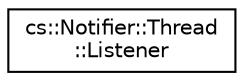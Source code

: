 digraph "Graphical Class Hierarchy"
{
  edge [fontname="Helvetica",fontsize="10",labelfontname="Helvetica",labelfontsize="10"];
  node [fontname="Helvetica",fontsize="10",shape=record];
  rankdir="LR";
  Node1 [label="cs::Notifier::Thread\l::Listener",height=0.2,width=0.4,color="black", fillcolor="white", style="filled",URL="$structNotifier_1_1Thread_1_1Listener.html"];
}
